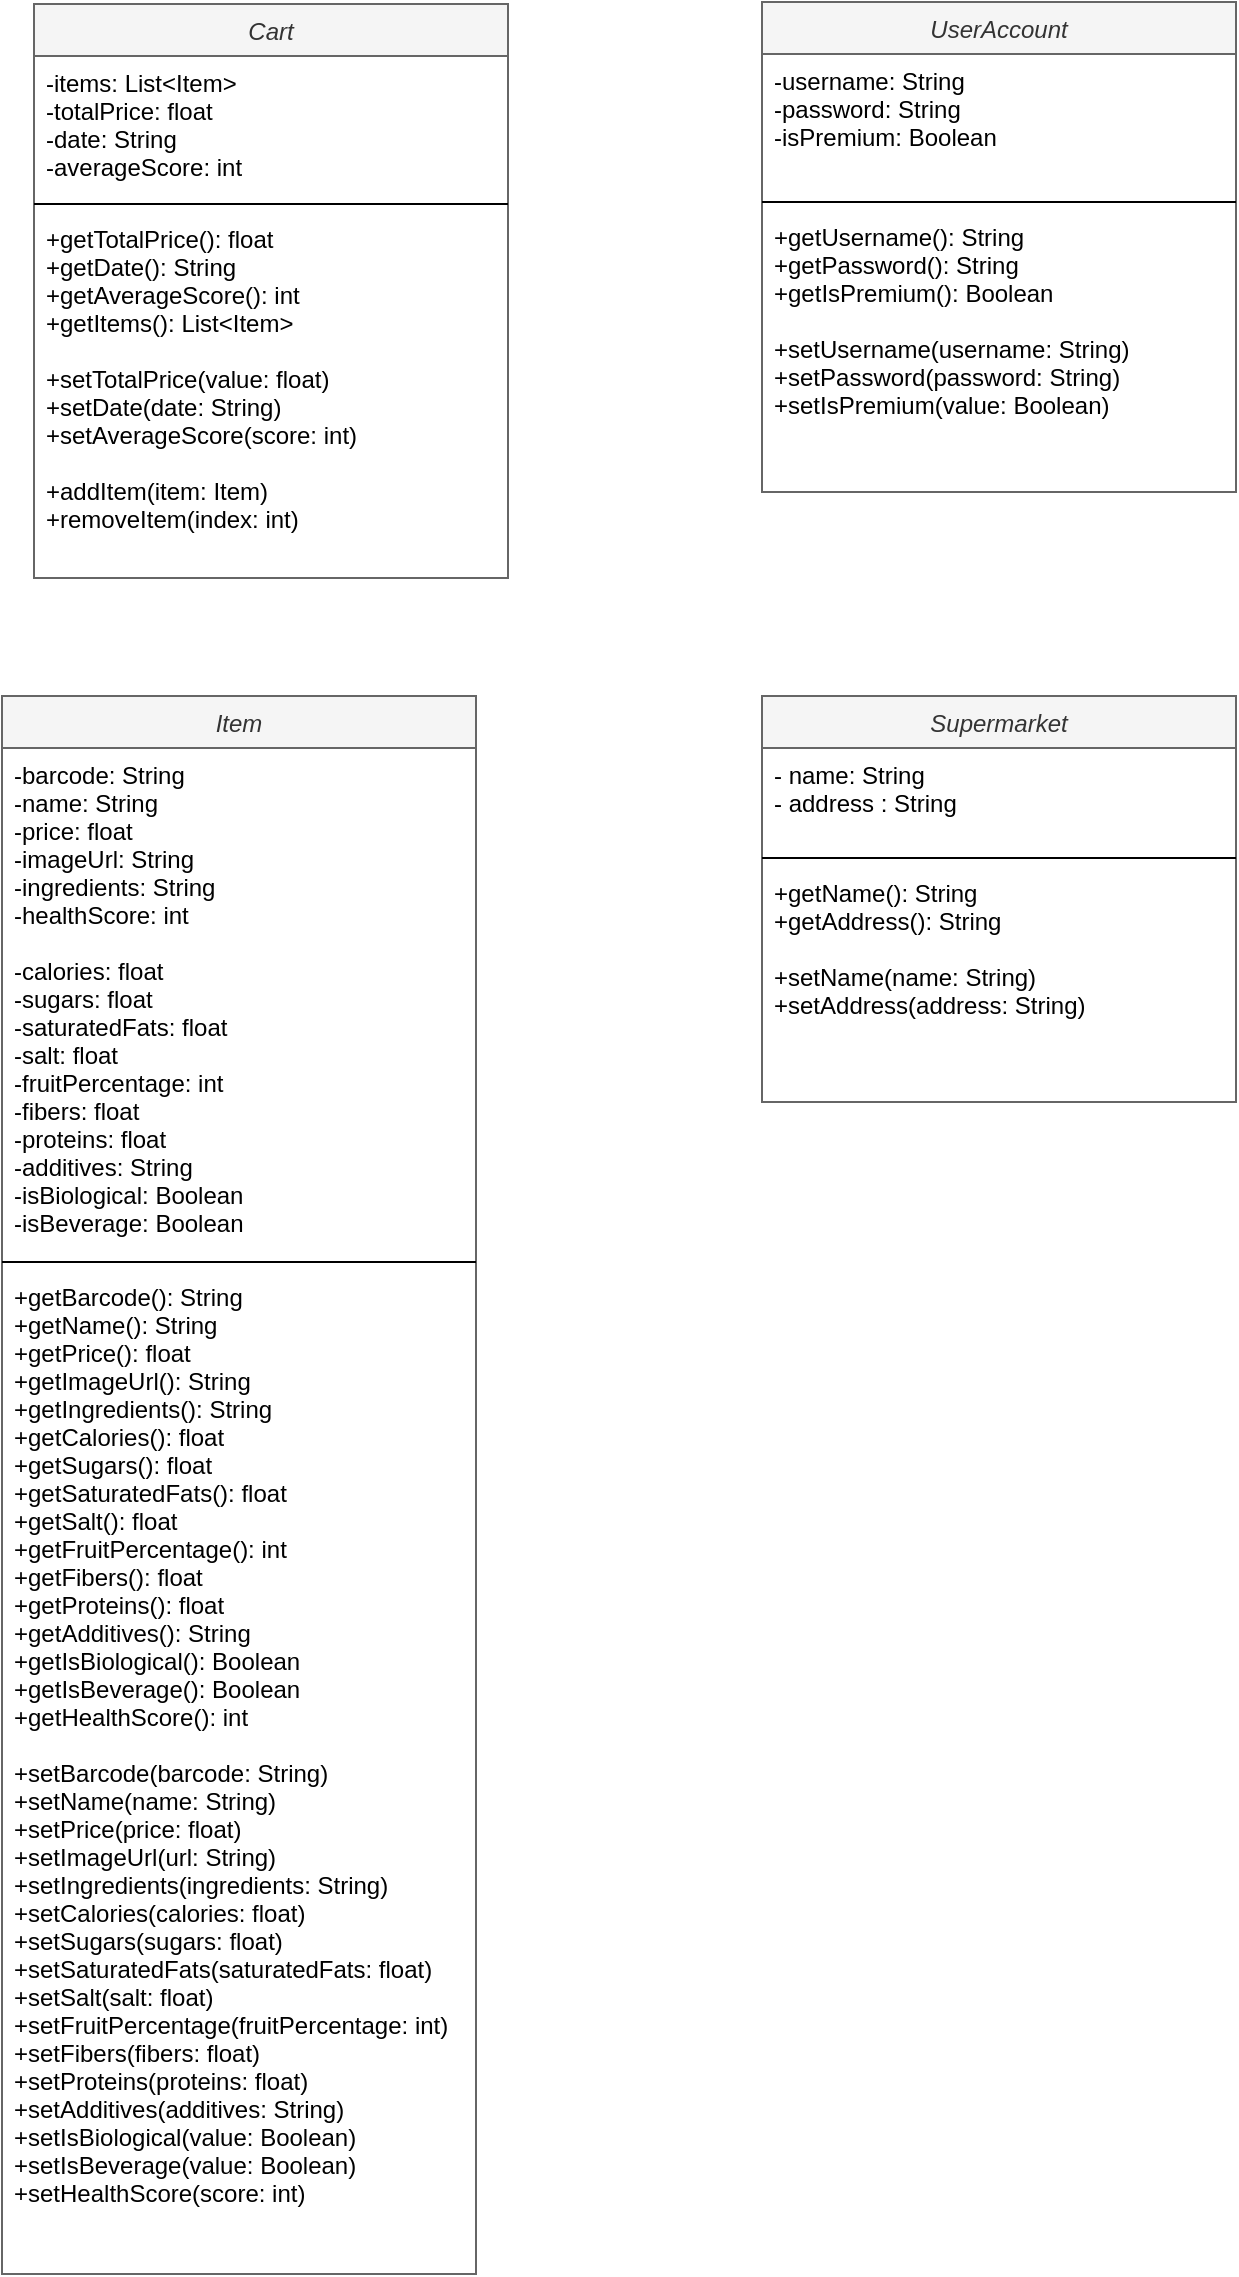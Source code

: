 <mxfile version="20.8.5" type="device"><diagram id="C5RBs43oDa-KdzZeNtuy" name="Page-1"><mxGraphModel dx="372" dy="212" grid="0" gridSize="10" guides="1" tooltips="1" connect="1" arrows="1" fold="1" page="1" pageScale="1" pageWidth="827" pageHeight="1169" math="0" shadow="0"><root><mxCell id="WIyWlLk6GJQsqaUBKTNV-0"/><mxCell id="WIyWlLk6GJQsqaUBKTNV-1" parent="WIyWlLk6GJQsqaUBKTNV-0"/><mxCell id="6j3yKbjKiAxDK2QtLlU9-6" value="UserAccount" style="swimlane;fontStyle=2;align=center;verticalAlign=top;childLayout=stackLayout;horizontal=1;startSize=26;horizontalStack=0;resizeParent=1;resizeLast=0;collapsible=1;marginBottom=0;rounded=0;shadow=0;strokeWidth=1;fillColor=#f5f5f5;fontColor=#333333;strokeColor=#666666;" parent="WIyWlLk6GJQsqaUBKTNV-1" vertex="1"><mxGeometry x="478" y="25" width="237" height="245" as="geometry"><mxRectangle x="554" y="220" width="160" height="26" as="alternateBounds"/></mxGeometry></mxCell><mxCell id="6j3yKbjKiAxDK2QtLlU9-7" value="-username: String&#10;-password: String&#10;-isPremium: Boolean&#10;" style="text;align=left;verticalAlign=top;spacingLeft=4;spacingRight=4;overflow=hidden;rotatable=0;points=[[0,0.5],[1,0.5]];portConstraint=eastwest;" parent="6j3yKbjKiAxDK2QtLlU9-6" vertex="1"><mxGeometry y="26" width="237" height="70" as="geometry"/></mxCell><mxCell id="6j3yKbjKiAxDK2QtLlU9-10" value="" style="line;html=1;strokeWidth=1;align=left;verticalAlign=middle;spacingTop=-1;spacingLeft=3;spacingRight=3;rotatable=0;labelPosition=right;points=[];portConstraint=eastwest;" parent="6j3yKbjKiAxDK2QtLlU9-6" vertex="1"><mxGeometry y="96" width="237" height="8" as="geometry"/></mxCell><mxCell id="6j3yKbjKiAxDK2QtLlU9-11" value="+getUsername(): String&#10;+getPassword(): String&#10;+getIsPremium(): Boolean&#10;&#10;+setUsername(username: String)&#10;+setPassword(password: String)&#10;+setIsPremium(value: Boolean)&#10;" style="text;align=left;verticalAlign=top;spacingLeft=4;spacingRight=4;overflow=hidden;rotatable=0;points=[[0,0.5],[1,0.5]];portConstraint=eastwest;" parent="6j3yKbjKiAxDK2QtLlU9-6" vertex="1"><mxGeometry y="104" width="237" height="118" as="geometry"/></mxCell><mxCell id="BeNgKxVnkOF-ec7MlENg-1" value="Supermarket" style="swimlane;fontStyle=2;align=center;verticalAlign=top;childLayout=stackLayout;horizontal=1;startSize=26;horizontalStack=0;resizeParent=1;resizeLast=0;collapsible=1;marginBottom=0;rounded=0;shadow=0;strokeWidth=1;fillColor=#f5f5f5;fontColor=#333333;strokeColor=#666666;" parent="WIyWlLk6GJQsqaUBKTNV-1" vertex="1"><mxGeometry x="478" y="372" width="237" height="203" as="geometry"><mxRectangle x="554" y="220" width="160" height="26" as="alternateBounds"/></mxGeometry></mxCell><mxCell id="BeNgKxVnkOF-ec7MlENg-2" value="- name: String&#10;- address : String" style="text;align=left;verticalAlign=top;spacingLeft=4;spacingRight=4;overflow=hidden;rotatable=0;points=[[0,0.5],[1,0.5]];portConstraint=eastwest;" parent="BeNgKxVnkOF-ec7MlENg-1" vertex="1"><mxGeometry y="26" width="237" height="51" as="geometry"/></mxCell><mxCell id="BeNgKxVnkOF-ec7MlENg-3" value="" style="line;html=1;strokeWidth=1;align=left;verticalAlign=middle;spacingTop=-1;spacingLeft=3;spacingRight=3;rotatable=0;labelPosition=right;points=[];portConstraint=eastwest;" parent="BeNgKxVnkOF-ec7MlENg-1" vertex="1"><mxGeometry y="77" width="237" height="8" as="geometry"/></mxCell><mxCell id="BeNgKxVnkOF-ec7MlENg-4" value="+getName(): String&#10;+getAddress(): String&#10;&#10;+setName(name: String)&#10;+setAddress(address: String)&#10;" style="text;align=left;verticalAlign=top;spacingLeft=4;spacingRight=4;overflow=hidden;rotatable=0;points=[[0,0.5],[1,0.5]];portConstraint=eastwest;" parent="BeNgKxVnkOF-ec7MlENg-1" vertex="1"><mxGeometry y="85" width="237" height="118" as="geometry"/></mxCell><mxCell id="BeNgKxVnkOF-ec7MlENg-5" value="Item" style="swimlane;fontStyle=2;align=center;verticalAlign=top;childLayout=stackLayout;horizontal=1;startSize=26;horizontalStack=0;resizeParent=1;resizeLast=0;collapsible=1;marginBottom=0;rounded=0;shadow=0;strokeWidth=1;fillColor=#f5f5f5;fontColor=#333333;strokeColor=#666666;" parent="WIyWlLk6GJQsqaUBKTNV-1" vertex="1"><mxGeometry x="98" y="372" width="237" height="789" as="geometry"><mxRectangle x="554" y="220" width="160" height="26" as="alternateBounds"/></mxGeometry></mxCell><mxCell id="BeNgKxVnkOF-ec7MlENg-6" value="-barcode: String&#10;-name: String&#10;-price: float&#10;-imageUrl: String&#10;-ingredients: String&#10;-healthScore: int&#10;&#10;-calories: float&#10;-sugars: float&#10;-saturatedFats: float&#10;-salt: float&#10;-fruitPercentage: int&#10;-fibers: float&#10;-proteins: float&#10;-additives: String&#10;-isBiological: Boolean&#10;-isBeverage: Boolean&#10;" style="text;align=left;verticalAlign=top;spacingLeft=4;spacingRight=4;overflow=hidden;rotatable=0;points=[[0,0.5],[1,0.5]];portConstraint=eastwest;" parent="BeNgKxVnkOF-ec7MlENg-5" vertex="1"><mxGeometry y="26" width="237" height="253" as="geometry"/></mxCell><mxCell id="BeNgKxVnkOF-ec7MlENg-7" value="" style="line;html=1;strokeWidth=1;align=left;verticalAlign=middle;spacingTop=-1;spacingLeft=3;spacingRight=3;rotatable=0;labelPosition=right;points=[];portConstraint=eastwest;" parent="BeNgKxVnkOF-ec7MlENg-5" vertex="1"><mxGeometry y="279" width="237" height="8" as="geometry"/></mxCell><mxCell id="BeNgKxVnkOF-ec7MlENg-8" value="+getBarcode(): String&#10;+getName(): String&#10;+getPrice(): float&#10;+getImageUrl(): String&#10;+getIngredients(): String&#10;+getCalories(): float&#10;+getSugars(): float&#10;+getSaturatedFats(): float&#10;+getSalt(): float&#10;+getFruitPercentage(): int&#10;+getFibers(): float&#10;+getProteins(): float&#10;+getAdditives(): String&#10;+getIsBiological(): Boolean&#10;+getIsBeverage(): Boolean&#10;+getHealthScore(): int&#10;&#10;+setBarcode(barcode: String)&#10;+setName(name: String)&#10;+setPrice(price: float)&#10;+setImageUrl(url: String)&#10;+setIngredients(ingredients: String)&#10;+setCalories(calories: float)&#10;+setSugars(sugars: float)&#10;+setSaturatedFats(saturatedFats: float)&#10;+setSalt(salt: float)&#10;+setFruitPercentage(fruitPercentage: int)&#10;+setFibers(fibers: float)&#10;+setProteins(proteins: float)&#10;+setAdditives(additives: String)&#10;+setIsBiological(value: Boolean)&#10;+setIsBeverage(value: Boolean)&#10;+setHealthScore(score: int)&#10; " style="text;align=left;verticalAlign=top;spacingLeft=4;spacingRight=4;overflow=hidden;rotatable=0;points=[[0,0.5],[1,0.5]];portConstraint=eastwest;" parent="BeNgKxVnkOF-ec7MlENg-5" vertex="1"><mxGeometry y="287" width="237" height="484" as="geometry"/></mxCell><mxCell id="BeNgKxVnkOF-ec7MlENg-10" value="Cart" style="swimlane;fontStyle=2;align=center;verticalAlign=top;childLayout=stackLayout;horizontal=1;startSize=26;horizontalStack=0;resizeParent=1;resizeLast=0;collapsible=1;marginBottom=0;rounded=0;shadow=0;strokeWidth=1;fillColor=#f5f5f5;fontColor=#333333;strokeColor=#666666;" parent="WIyWlLk6GJQsqaUBKTNV-1" vertex="1"><mxGeometry x="114" y="26" width="237" height="287" as="geometry"><mxRectangle x="554" y="220" width="160" height="26" as="alternateBounds"/></mxGeometry></mxCell><mxCell id="BeNgKxVnkOF-ec7MlENg-11" value="-items: List&lt;Item&gt;&#10;-totalPrice: float&#10;-date: String&#10;-averageScore: int&#10;" style="text;align=left;verticalAlign=top;spacingLeft=4;spacingRight=4;overflow=hidden;rotatable=0;points=[[0,0.5],[1,0.5]];portConstraint=eastwest;" parent="BeNgKxVnkOF-ec7MlENg-10" vertex="1"><mxGeometry y="26" width="237" height="70" as="geometry"/></mxCell><mxCell id="BeNgKxVnkOF-ec7MlENg-12" value="" style="line;html=1;strokeWidth=1;align=left;verticalAlign=middle;spacingTop=-1;spacingLeft=3;spacingRight=3;rotatable=0;labelPosition=right;points=[];portConstraint=eastwest;" parent="BeNgKxVnkOF-ec7MlENg-10" vertex="1"><mxGeometry y="96" width="237" height="8" as="geometry"/></mxCell><mxCell id="BeNgKxVnkOF-ec7MlENg-13" value="+getTotalPrice(): float&#10;+getDate(): String&#10;+getAverageScore(): int&#10;+getItems(): List&lt;Item&gt;&#10;&#10;+setTotalPrice(value: float)&#10;+setDate(date: String)&#10;+setAverageScore(score: int)&#10;&#10;+addItem(item: Item)&#10;+removeItem(index: int)&#10;" style="text;align=left;verticalAlign=top;spacingLeft=4;spacingRight=4;overflow=hidden;rotatable=0;points=[[0,0.5],[1,0.5]];portConstraint=eastwest;" parent="BeNgKxVnkOF-ec7MlENg-10" vertex="1"><mxGeometry y="104" width="237" height="183" as="geometry"/></mxCell></root></mxGraphModel></diagram></mxfile>